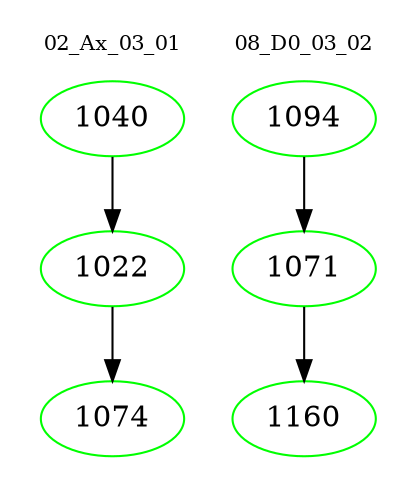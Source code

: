 digraph{
subgraph cluster_0 {
color = white
label = "02_Ax_03_01";
fontsize=10;
T0_1040 [label="1040", color="green"]
T0_1040 -> T0_1022 [color="black"]
T0_1022 [label="1022", color="green"]
T0_1022 -> T0_1074 [color="black"]
T0_1074 [label="1074", color="green"]
}
subgraph cluster_1 {
color = white
label = "08_D0_03_02";
fontsize=10;
T1_1094 [label="1094", color="green"]
T1_1094 -> T1_1071 [color="black"]
T1_1071 [label="1071", color="green"]
T1_1071 -> T1_1160 [color="black"]
T1_1160 [label="1160", color="green"]
}
}
